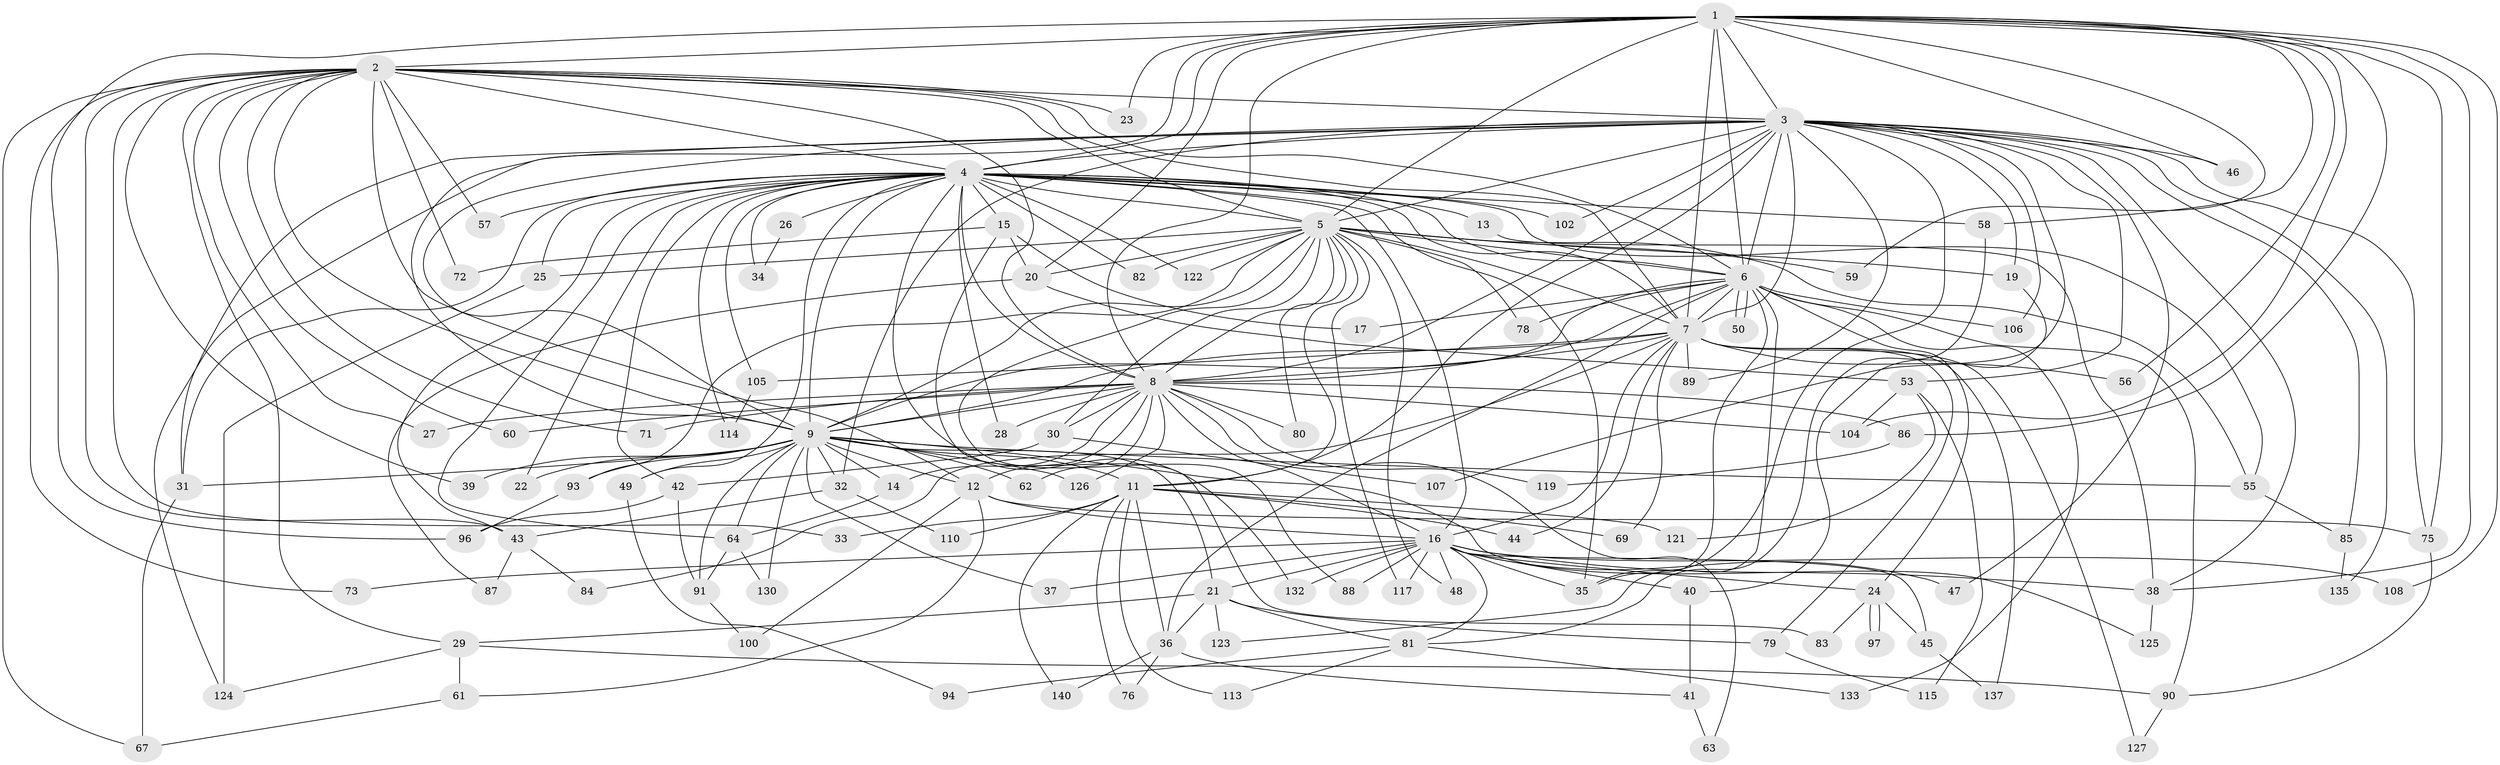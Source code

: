 // original degree distribution, {21: 0.014285714285714285, 23: 0.007142857142857143, 27: 0.007142857142857143, 24: 0.014285714285714285, 25: 0.007142857142857143, 20: 0.007142857142857143, 19: 0.014285714285714285, 26: 0.007142857142857143, 12: 0.007142857142857143, 5: 0.05714285714285714, 3: 0.15714285714285714, 6: 0.02142857142857143, 2: 0.5642857142857143, 4: 0.10714285714285714, 7: 0.007142857142857143}
// Generated by graph-tools (version 1.1) at 2025/41/03/06/25 10:41:37]
// undirected, 110 vertices, 257 edges
graph export_dot {
graph [start="1"]
  node [color=gray90,style=filled];
  1 [super="+51"];
  2 [super="+103"];
  3 [super="+129"];
  4 [super="+10"];
  5 [super="+68"];
  6 [super="+128"];
  7 [super="+101"];
  8 [super="+109"];
  9 [super="+18"];
  11 [super="+66"];
  12 [super="+74"];
  13;
  14;
  15;
  16 [super="+118"];
  17;
  19 [super="+70"];
  20 [super="+131"];
  21;
  22;
  23;
  24;
  25;
  26 [super="+136"];
  27;
  28;
  29 [super="+134"];
  30;
  31 [super="+77"];
  32;
  33;
  34;
  35 [super="+138"];
  36 [super="+52"];
  37;
  38 [super="+54"];
  39;
  40;
  41;
  42;
  43 [super="+65"];
  44;
  45;
  46;
  47;
  48;
  49 [super="+116"];
  50;
  53;
  55 [super="+95"];
  56;
  57;
  58;
  59;
  60;
  61;
  62;
  63;
  64 [super="+112"];
  67 [super="+139"];
  69;
  71;
  72;
  73;
  75 [super="+99"];
  76;
  78;
  79;
  80;
  81 [super="+92"];
  82;
  83;
  84;
  85;
  86 [super="+111"];
  87;
  88;
  89;
  90;
  91 [super="+120"];
  93;
  94;
  96 [super="+98"];
  97;
  100;
  102;
  104;
  105;
  106;
  107;
  108;
  110;
  113;
  114;
  115;
  117;
  119;
  121;
  122;
  123;
  124;
  125;
  126;
  127;
  130;
  132;
  133;
  135;
  137;
  140;
  1 -- 2;
  1 -- 3;
  1 -- 4 [weight=2];
  1 -- 5;
  1 -- 6;
  1 -- 7;
  1 -- 8;
  1 -- 9;
  1 -- 20;
  1 -- 23;
  1 -- 46;
  1 -- 56;
  1 -- 58;
  1 -- 59;
  1 -- 75;
  1 -- 86 [weight=2];
  1 -- 108;
  1 -- 104;
  1 -- 38;
  1 -- 96;
  2 -- 3;
  2 -- 4 [weight=2];
  2 -- 5 [weight=2];
  2 -- 6;
  2 -- 7;
  2 -- 8;
  2 -- 9;
  2 -- 12;
  2 -- 23;
  2 -- 27;
  2 -- 29;
  2 -- 33;
  2 -- 39;
  2 -- 43;
  2 -- 57;
  2 -- 60;
  2 -- 67;
  2 -- 71;
  2 -- 72;
  2 -- 73;
  3 -- 4 [weight=2];
  3 -- 5;
  3 -- 6;
  3 -- 7;
  3 -- 8;
  3 -- 9 [weight=2];
  3 -- 11;
  3 -- 19;
  3 -- 31;
  3 -- 32;
  3 -- 46;
  3 -- 47;
  3 -- 53;
  3 -- 85;
  3 -- 89;
  3 -- 102;
  3 -- 106;
  3 -- 107;
  3 -- 124;
  3 -- 135;
  3 -- 75;
  3 -- 35;
  3 -- 38;
  4 -- 5 [weight=2];
  4 -- 6 [weight=2];
  4 -- 7 [weight=2];
  4 -- 8 [weight=2];
  4 -- 9 [weight=2];
  4 -- 13 [weight=2];
  4 -- 15 [weight=2];
  4 -- 22;
  4 -- 25;
  4 -- 26 [weight=3];
  4 -- 28;
  4 -- 34;
  4 -- 35;
  4 -- 42;
  4 -- 49;
  4 -- 82;
  4 -- 114;
  4 -- 122;
  4 -- 132;
  4 -- 16;
  4 -- 31;
  4 -- 102;
  4 -- 105;
  4 -- 55;
  4 -- 57;
  4 -- 58;
  4 -- 64;
  4 -- 43;
  5 -- 6;
  5 -- 7;
  5 -- 8;
  5 -- 9 [weight=2];
  5 -- 19 [weight=2];
  5 -- 25;
  5 -- 30;
  5 -- 48;
  5 -- 55;
  5 -- 59;
  5 -- 78;
  5 -- 80;
  5 -- 82;
  5 -- 88;
  5 -- 93;
  5 -- 122;
  5 -- 117;
  5 -- 11;
  5 -- 20;
  6 -- 7;
  6 -- 8;
  6 -- 9;
  6 -- 17;
  6 -- 24;
  6 -- 50;
  6 -- 50;
  6 -- 78;
  6 -- 106;
  6 -- 123;
  6 -- 133;
  6 -- 90;
  6 -- 36;
  6 -- 35;
  7 -- 8;
  7 -- 9;
  7 -- 44;
  7 -- 56;
  7 -- 69;
  7 -- 79;
  7 -- 84;
  7 -- 89;
  7 -- 105;
  7 -- 127;
  7 -- 137;
  7 -- 16;
  8 -- 9;
  8 -- 14;
  8 -- 16;
  8 -- 27;
  8 -- 28;
  8 -- 30;
  8 -- 60;
  8 -- 62;
  8 -- 63;
  8 -- 71;
  8 -- 80;
  8 -- 86;
  8 -- 119;
  8 -- 126;
  8 -- 104;
  8 -- 12;
  9 -- 11;
  9 -- 12;
  9 -- 14;
  9 -- 21;
  9 -- 22;
  9 -- 32;
  9 -- 37;
  9 -- 39;
  9 -- 49;
  9 -- 64;
  9 -- 93;
  9 -- 130;
  9 -- 91;
  9 -- 62;
  9 -- 125;
  9 -- 126;
  9 -- 55;
  9 -- 31;
  11 -- 33;
  11 -- 36;
  11 -- 44;
  11 -- 69;
  11 -- 76;
  11 -- 110;
  11 -- 113;
  11 -- 121;
  11 -- 140;
  12 -- 61;
  12 -- 75;
  12 -- 16;
  12 -- 100;
  13 -- 38;
  14 -- 64;
  15 -- 17;
  15 -- 20;
  15 -- 72;
  15 -- 83;
  16 -- 21;
  16 -- 24;
  16 -- 35;
  16 -- 37;
  16 -- 38;
  16 -- 40;
  16 -- 45;
  16 -- 47;
  16 -- 48;
  16 -- 73;
  16 -- 81;
  16 -- 88;
  16 -- 108;
  16 -- 117;
  16 -- 132;
  19 -- 40;
  20 -- 53;
  20 -- 87;
  21 -- 29;
  21 -- 36;
  21 -- 79;
  21 -- 81;
  21 -- 123;
  24 -- 45;
  24 -- 83;
  24 -- 97;
  24 -- 97;
  25 -- 124;
  26 -- 34;
  29 -- 61;
  29 -- 90;
  29 -- 124;
  30 -- 42;
  30 -- 107;
  31 -- 67;
  32 -- 43;
  32 -- 110;
  36 -- 41;
  36 -- 76;
  36 -- 140;
  38 -- 125;
  40 -- 41;
  41 -- 63;
  42 -- 91;
  42 -- 96;
  43 -- 84;
  43 -- 87;
  45 -- 137;
  49 -- 94;
  53 -- 104;
  53 -- 115;
  53 -- 121;
  55 -- 85;
  58 -- 81;
  61 -- 67;
  64 -- 91;
  64 -- 130;
  75 -- 90;
  79 -- 115;
  81 -- 94;
  81 -- 133;
  81 -- 113;
  85 -- 135;
  86 -- 119;
  90 -- 127;
  91 -- 100;
  93 -- 96;
  105 -- 114;
}
